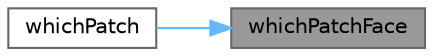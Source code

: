 digraph "whichPatchFace"
{
 // LATEX_PDF_SIZE
  bgcolor="transparent";
  edge [fontname=Helvetica,fontsize=10,labelfontname=Helvetica,labelfontsize=10];
  node [fontname=Helvetica,fontsize=10,shape=box,height=0.2,width=0.4];
  rankdir="RL";
  Node1 [id="Node000001",label="whichPatchFace",height=0.2,width=0.4,color="gray40", fillcolor="grey60", style="filled", fontcolor="black",tooltip=" "];
  Node1 -> Node2 [id="edge1_Node000001_Node000002",dir="back",color="steelblue1",style="solid",tooltip=" "];
  Node2 [id="Node000002",label="whichPatch",height=0.2,width=0.4,color="grey40", fillcolor="white", style="filled",URL="$classFoam_1_1polyBoundaryMesh.html#a4bdb28fb836426c30c282f02620ea567",tooltip=" "];
}

